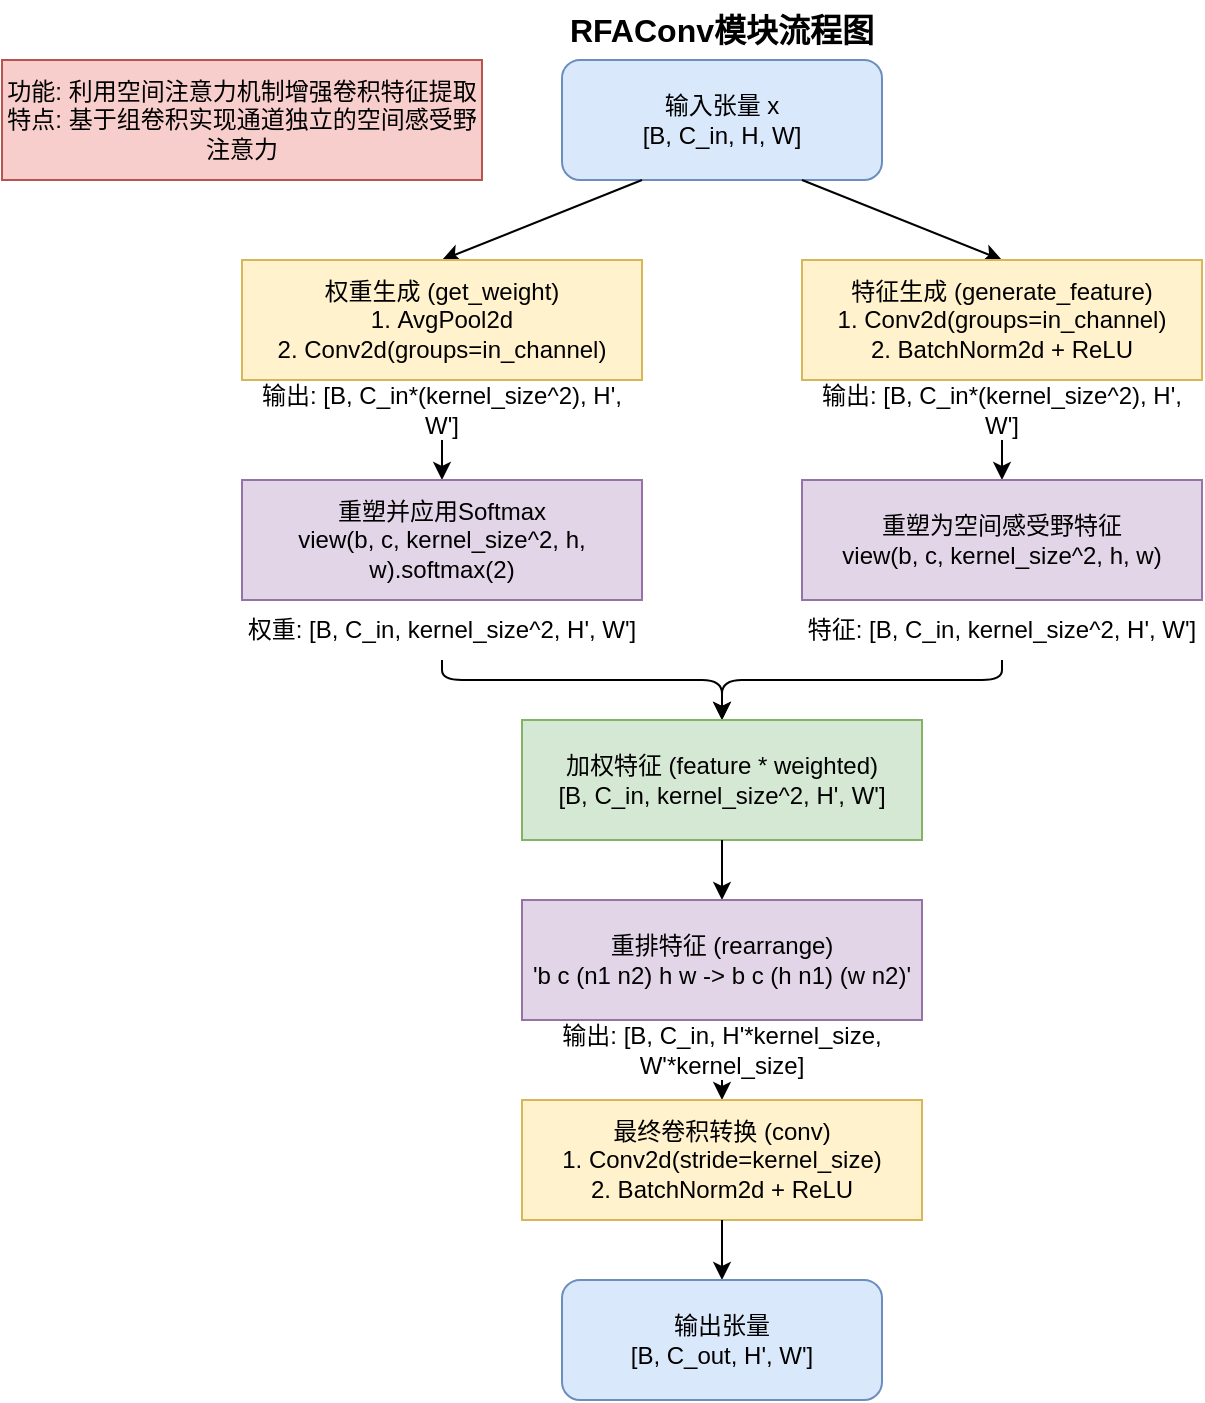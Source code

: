 <mxfile version="26.1.1">
  <diagram name="RFAConv流程图" id="AHv620hyv0RvFyv7Yqgo">
    <mxGraphModel dx="1562" dy="818" grid="1" gridSize="10" guides="1" tooltips="1" connect="1" arrows="1" fold="1" page="1" pageScale="1" pageWidth="850" pageHeight="1100" math="0" shadow="0">
      <root>
        <mxCell id="0" />
        <mxCell id="1" parent="0" />
        <mxCell id="ki_k9dv2HkcOopLSZmCa-1" value="输入张量 x&#xa;[B, C_in, H, W]" style="rounded=1;whiteSpace=wrap;html=1;fillColor=#dae8fc;strokeColor=#6c8ebf;" parent="1" vertex="1">
          <mxGeometry x="320" y="40" width="160" height="60" as="geometry" />
        </mxCell>
        <mxCell id="ki_k9dv2HkcOopLSZmCa-2" value="" style="endArrow=classic;html=1;exitX=0.25;exitY=1;exitDx=0;exitDy=0;entryX=0.5;entryY=0;entryDx=0;entryDy=0;" parent="1" source="ki_k9dv2HkcOopLSZmCa-1" target="ki_k9dv2HkcOopLSZmCa-4" edge="1">
          <mxGeometry width="50" height="50" relative="1" as="geometry" />
        </mxCell>
        <mxCell id="ki_k9dv2HkcOopLSZmCa-3" value="" style="endArrow=classic;html=1;exitX=0.75;exitY=1;exitDx=0;exitDy=0;entryX=0.5;entryY=0;entryDx=0;entryDy=0;" parent="1" source="ki_k9dv2HkcOopLSZmCa-1" target="ki_k9dv2HkcOopLSZmCa-6" edge="1">
          <mxGeometry width="50" height="50" relative="1" as="geometry" />
        </mxCell>
        <mxCell id="ki_k9dv2HkcOopLSZmCa-4" value="权重生成 (get_weight)&#xa;1. AvgPool2d&#xa;2. Conv2d(groups=in_channel)" style="rounded=0;whiteSpace=wrap;html=1;fillColor=#fff2cc;strokeColor=#d6b656;" parent="1" vertex="1">
          <mxGeometry x="160" y="140" width="200" height="60" as="geometry" />
        </mxCell>
        <mxCell id="ki_k9dv2HkcOopLSZmCa-5" value="输出: [B, C_in*(kernel_size^2), H&#39;, W&#39;]" style="text;html=1;strokeColor=none;fillColor=none;align=center;verticalAlign=middle;whiteSpace=wrap;rounded=0;" parent="1" vertex="1">
          <mxGeometry x="160" y="200" width="200" height="30" as="geometry" />
        </mxCell>
        <mxCell id="ki_k9dv2HkcOopLSZmCa-6" value="特征生成 (generate_feature)&#xa;1. Conv2d(groups=in_channel)&#xa;2. BatchNorm2d + ReLU" style="rounded=0;whiteSpace=wrap;html=1;fillColor=#fff2cc;strokeColor=#d6b656;" parent="1" vertex="1">
          <mxGeometry x="440" y="140" width="200" height="60" as="geometry" />
        </mxCell>
        <mxCell id="ki_k9dv2HkcOopLSZmCa-7" value="输出: [B, C_in*(kernel_size^2), H&#39;, W&#39;]" style="text;html=1;strokeColor=none;fillColor=none;align=center;verticalAlign=middle;whiteSpace=wrap;rounded=0;" parent="1" vertex="1">
          <mxGeometry x="440" y="200" width="200" height="30" as="geometry" />
        </mxCell>
        <mxCell id="ki_k9dv2HkcOopLSZmCa-8" value="" style="endArrow=classic;html=1;exitX=0.5;exitY=1;exitDx=0;exitDy=0;entryX=0.5;entryY=0;entryDx=0;entryDy=0;" parent="1" source="ki_k9dv2HkcOopLSZmCa-5" target="ki_k9dv2HkcOopLSZmCa-9" edge="1">
          <mxGeometry width="50" height="50" relative="1" as="geometry" />
        </mxCell>
        <mxCell id="ki_k9dv2HkcOopLSZmCa-9" value="重塑并应用Softmax&#xa;view(b, c, kernel_size^2, h, w).softmax(2)" style="rounded=0;whiteSpace=wrap;html=1;fillColor=#e1d5e7;strokeColor=#9673a6;" parent="1" vertex="1">
          <mxGeometry x="160" y="250" width="200" height="60" as="geometry" />
        </mxCell>
        <mxCell id="ki_k9dv2HkcOopLSZmCa-10" value="权重: [B, C_in, kernel_size^2, H&#39;, W&#39;]" style="text;html=1;strokeColor=none;fillColor=none;align=center;verticalAlign=middle;whiteSpace=wrap;rounded=0;" parent="1" vertex="1">
          <mxGeometry x="160" y="310" width="200" height="30" as="geometry" />
        </mxCell>
        <mxCell id="ki_k9dv2HkcOopLSZmCa-11" value="" style="endArrow=classic;html=1;exitX=0.5;exitY=1;exitDx=0;exitDy=0;entryX=0.5;entryY=0;entryDx=0;entryDy=0;" parent="1" source="ki_k9dv2HkcOopLSZmCa-7" target="ki_k9dv2HkcOopLSZmCa-12" edge="1">
          <mxGeometry width="50" height="50" relative="1" as="geometry" />
        </mxCell>
        <mxCell id="ki_k9dv2HkcOopLSZmCa-12" value="重塑为空间感受野特征&#xa;view(b, c, kernel_size^2, h, w)" style="rounded=0;whiteSpace=wrap;html=1;fillColor=#e1d5e7;strokeColor=#9673a6;" parent="1" vertex="1">
          <mxGeometry x="440" y="250" width="200" height="60" as="geometry" />
        </mxCell>
        <mxCell id="ki_k9dv2HkcOopLSZmCa-13" value="特征: [B, C_in, kernel_size^2, H&#39;, W&#39;]" style="text;html=1;strokeColor=none;fillColor=none;align=center;verticalAlign=middle;whiteSpace=wrap;rounded=0;" parent="1" vertex="1">
          <mxGeometry x="440" y="310" width="200" height="30" as="geometry" />
        </mxCell>
        <mxCell id="ki_k9dv2HkcOopLSZmCa-14" value="" style="endArrow=classic;html=1;exitX=0.5;exitY=1;exitDx=0;exitDy=0;" parent="1" source="ki_k9dv2HkcOopLSZmCa-10" edge="1">
          <mxGeometry width="50" height="50" relative="1" as="geometry">
            <mxPoint x="260" y="360" as="sourcePoint" />
            <mxPoint x="400" y="370" as="targetPoint" />
            <Array as="points">
              <mxPoint x="260" y="350" />
              <mxPoint x="400" y="350" />
            </Array>
          </mxGeometry>
        </mxCell>
        <mxCell id="ki_k9dv2HkcOopLSZmCa-15" value="" style="endArrow=classic;html=1;exitX=0.5;exitY=1;exitDx=0;exitDy=0;" parent="1" source="ki_k9dv2HkcOopLSZmCa-13" edge="1">
          <mxGeometry width="50" height="50" relative="1" as="geometry">
            <mxPoint x="540" y="360" as="sourcePoint" />
            <mxPoint x="400" y="370" as="targetPoint" />
            <Array as="points">
              <mxPoint x="540" y="350" />
              <mxPoint x="400" y="350" />
            </Array>
          </mxGeometry>
        </mxCell>
        <mxCell id="ki_k9dv2HkcOopLSZmCa-16" value="加权特征 (feature * weighted)&#xa;[B, C_in, kernel_size^2, H&#39;, W&#39;]" style="rounded=0;whiteSpace=wrap;html=1;fillColor=#d5e8d4;strokeColor=#82b366;" parent="1" vertex="1">
          <mxGeometry x="300" y="370" width="200" height="60" as="geometry" />
        </mxCell>
        <mxCell id="ki_k9dv2HkcOopLSZmCa-17" value="" style="endArrow=classic;html=1;exitX=0.5;exitY=1;exitDx=0;exitDy=0;entryX=0.5;entryY=0;entryDx=0;entryDy=0;" parent="1" source="ki_k9dv2HkcOopLSZmCa-16" target="ki_k9dv2HkcOopLSZmCa-18" edge="1">
          <mxGeometry width="50" height="50" relative="1" as="geometry" />
        </mxCell>
        <mxCell id="ki_k9dv2HkcOopLSZmCa-18" value="重排特征 (rearrange)&#xa;&#39;b c (n1 n2) h w -&gt; b c (h n1) (w n2)&#39;" style="rounded=0;whiteSpace=wrap;html=1;fillColor=#e1d5e7;strokeColor=#9673a6;" parent="1" vertex="1">
          <mxGeometry x="300" y="460" width="200" height="60" as="geometry" />
        </mxCell>
        <mxCell id="ki_k9dv2HkcOopLSZmCa-19" value="输出: [B, C_in, H&#39;*kernel_size, W&#39;*kernel_size]" style="text;html=1;strokeColor=none;fillColor=none;align=center;verticalAlign=middle;whiteSpace=wrap;rounded=0;" parent="1" vertex="1">
          <mxGeometry x="300" y="520" width="200" height="30" as="geometry" />
        </mxCell>
        <mxCell id="ki_k9dv2HkcOopLSZmCa-20" value="" style="endArrow=classic;html=1;exitX=0.5;exitY=1;exitDx=0;exitDy=0;entryX=0.5;entryY=0;entryDx=0;entryDy=0;" parent="1" source="ki_k9dv2HkcOopLSZmCa-19" target="ki_k9dv2HkcOopLSZmCa-21" edge="1">
          <mxGeometry width="50" height="50" relative="1" as="geometry" />
        </mxCell>
        <mxCell id="ki_k9dv2HkcOopLSZmCa-21" value="最终卷积转换 (conv)&#xa;1. Conv2d(stride=kernel_size)&#xa;2. BatchNorm2d + ReLU" style="rounded=0;whiteSpace=wrap;html=1;fillColor=#fff2cc;strokeColor=#d6b656;" parent="1" vertex="1">
          <mxGeometry x="300" y="560" width="200" height="60" as="geometry" />
        </mxCell>
        <mxCell id="ki_k9dv2HkcOopLSZmCa-22" value="" style="endArrow=classic;html=1;exitX=0.5;exitY=1;exitDx=0;exitDy=0;entryX=0.5;entryY=0;entryDx=0;entryDy=0;" parent="1" source="ki_k9dv2HkcOopLSZmCa-21" target="ki_k9dv2HkcOopLSZmCa-23" edge="1">
          <mxGeometry width="50" height="50" relative="1" as="geometry" />
        </mxCell>
        <mxCell id="ki_k9dv2HkcOopLSZmCa-23" value="输出张量&#xa;[B, C_out, H&#39;, W&#39;]" style="rounded=1;whiteSpace=wrap;html=1;fillColor=#dae8fc;strokeColor=#6c8ebf;" parent="1" vertex="1">
          <mxGeometry x="320" y="650" width="160" height="60" as="geometry" />
        </mxCell>
        <mxCell id="ki_k9dv2HkcOopLSZmCa-24" value="RFAConv模块流程图" style="text;html=1;strokeColor=none;fillColor=none;align=center;verticalAlign=middle;whiteSpace=wrap;rounded=0;fontSize=16;fontStyle=1" parent="1" vertex="1">
          <mxGeometry x="300" y="10" width="200" height="30" as="geometry" />
        </mxCell>
        <mxCell id="ki_k9dv2HkcOopLSZmCa-25" value="功能: 利用空间注意力机制增强卷积特征提取&#xa;特点: 基于组卷积实现通道独立的空间感受野注意力" style="rounded=0;whiteSpace=wrap;html=1;fillColor=#f8cecc;strokeColor=#b85450;" parent="1" vertex="1">
          <mxGeometry x="40" y="40" width="240" height="60" as="geometry" />
        </mxCell>
      </root>
    </mxGraphModel>
  </diagram>
</mxfile>
